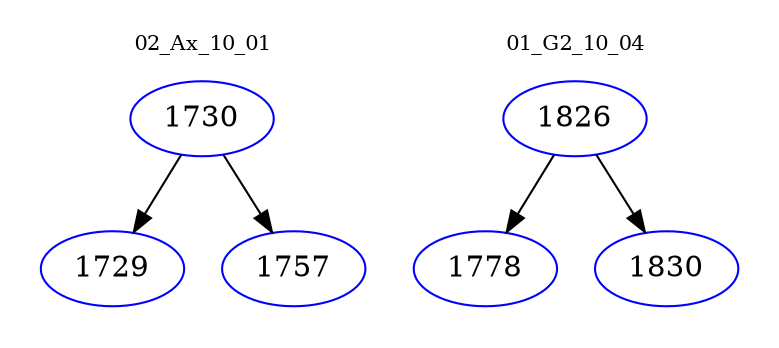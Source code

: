 digraph{
subgraph cluster_0 {
color = white
label = "02_Ax_10_01";
fontsize=10;
T0_1730 [label="1730", color="blue"]
T0_1730 -> T0_1729 [color="black"]
T0_1729 [label="1729", color="blue"]
T0_1730 -> T0_1757 [color="black"]
T0_1757 [label="1757", color="blue"]
}
subgraph cluster_1 {
color = white
label = "01_G2_10_04";
fontsize=10;
T1_1826 [label="1826", color="blue"]
T1_1826 -> T1_1778 [color="black"]
T1_1778 [label="1778", color="blue"]
T1_1826 -> T1_1830 [color="black"]
T1_1830 [label="1830", color="blue"]
}
}
